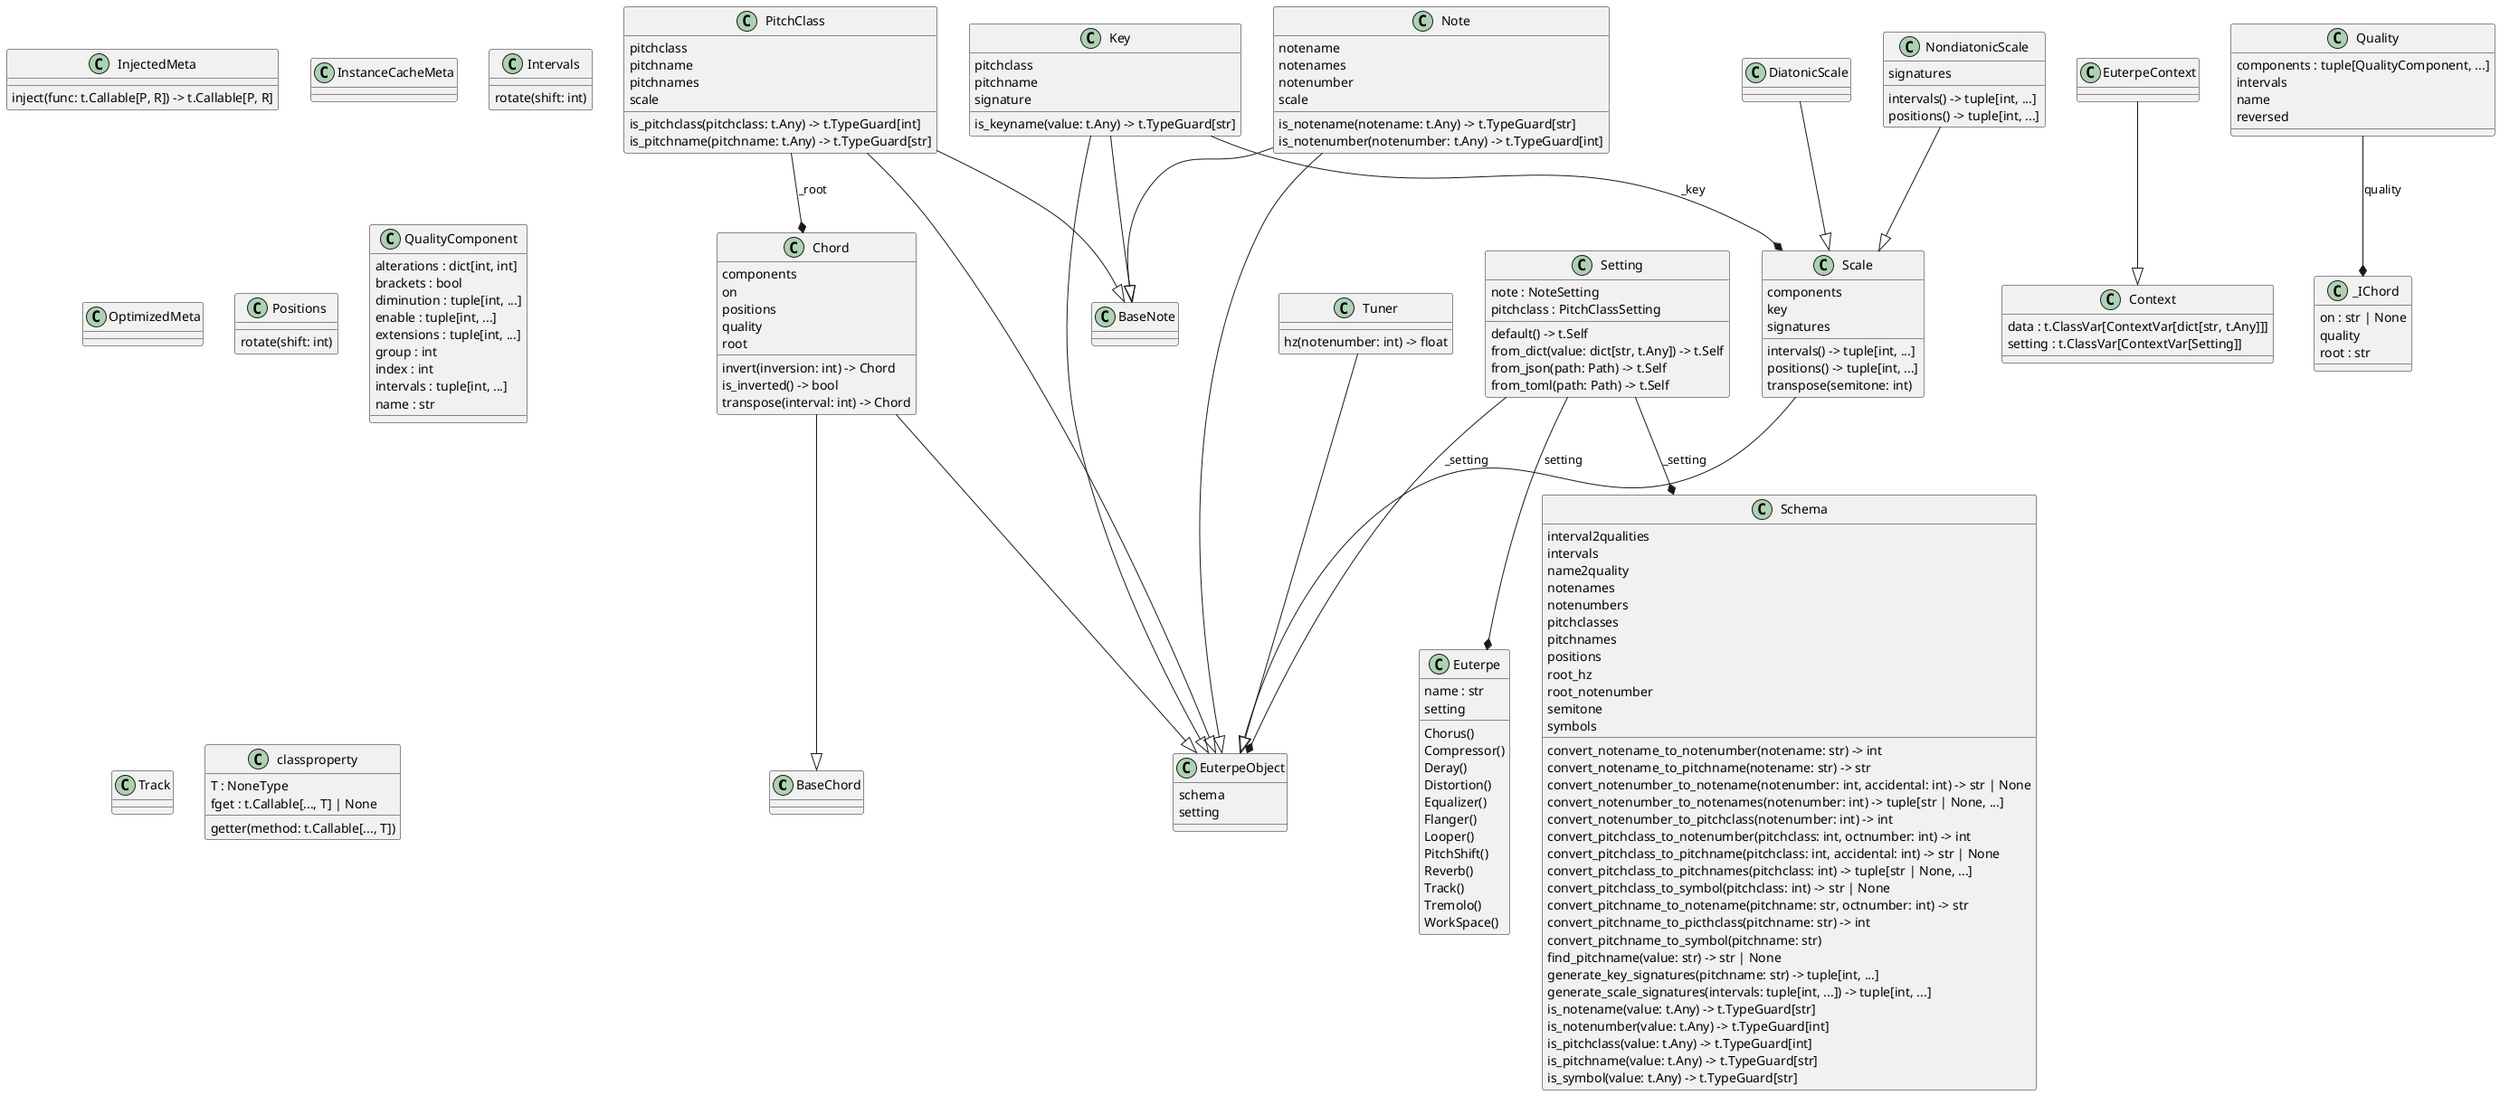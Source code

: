 @startuml classes
set namespaceSeparator none
class "BaseChord" as euterpe.chord._base.BaseChord {
}
class "BaseNote" as euterpe.note._base.BaseNote {
}
class "Chord" as euterpe.chord.chord.Chord {
  components
  on
  positions
  quality
  root
  invert(inversion: int) -> Chord
  is_inverted() -> bool
  transpose(interval: int) -> Chord
}
class "Context" as euterpe._core.framework.context.Context {
  data : t.ClassVar[ContextVar[dict[str, t.Any]]]
  setting : t.ClassVar[ContextVar[Setting]]
}
class "DiatonicScale" as euterpe.scale.diatonic.DiatonicScale {
}
class "Euterpe" as euterpe.utils.euterpe.Euterpe {
  name : str
  setting
  Chorus()
  Compressor()
  Deray()
  Distortion()
  Equalizer()
  Flanger()
  Looper()
  PitchShift()
  Reverb()
  Track()
  Tremolo()
  WorkSpace()
}
class "EuterpeContext" as euterpe.utils.context.EuterpeContext {
}
class "EuterpeObject" as euterpe._core.object.EuterpeObject {
  schema
  setting
}
class "InjectedMeta" as euterpe._core.framework.inject.InjectedMeta {
  inject(func: t.Callable[P, R]) -> t.Callable[P, R]
}
class "InstanceCacheMeta" as euterpe._core.framework.instancecache.InstanceCacheMeta {
}
class "Intervals" as euterpe._core.utils.interval.Intervals {
  rotate(shift: int)
}
class "Key" as euterpe.note.key.Key {
  pitchclass
  pitchname
  signature
  is_keyname(value: t.Any) -> t.TypeGuard[str]
}
class "NondiatonicScale" as euterpe.scale.diatonic.NondiatonicScale {
  signatures
  intervals() -> tuple[int, ...]
  positions() -> tuple[int, ...]
}
class "Note" as euterpe.note.note.Note {
  notename
  notenames
  notenumber
  scale
  is_notename(notename: t.Any) -> t.TypeGuard[str]
  is_notenumber(notenumber: t.Any) -> t.TypeGuard[int]
}
class "OptimizedMeta" as euterpe._core.framework.optimize.OptimizedMeta {
}
class "PitchClass" as euterpe.note.pitchclass.PitchClass {
  pitchclass
  pitchname
  pitchnames
  scale
  is_pitchclass(pitchclass: t.Any) -> t.TypeGuard[int]
  is_pitchname(pitchname: t.Any) -> t.TypeGuard[str]
}
class "Positions" as euterpe._core.utils.interval.Positions {
  rotate(shift: int)
}
class "Quality" as euterpe.chord.quality.Quality {
  components : tuple[QualityComponent, ...]
  intervals
  name
  reversed
}
class "QualityComponent" as euterpe.chord.quality.QualityComponent {
  alterations : dict[int, int]
  brackets : bool
  diminution : tuple[int, ...]
  enable : tuple[int, ...]
  extensions : tuple[int, ...]
  group : int
  index : int
  intervals : tuple[int, ...]
  name : str
}
class "Scale" as euterpe.scale.scale.Scale {
  components
  key
  signatures
  intervals() -> tuple[int, ...]
  positions() -> tuple[int, ...]
  transpose(semitone: int)
}
class "Schema" as euterpe._core.schema.Schema {
  interval2qualities
  intervals
  name2quality
  notenames
  notenumbers
  pitchclasses
  pitchnames
  positions
  root_hz
  root_notenumber
  semitone
  symbols
  convert_notename_to_notenumber(notename: str) -> int
  convert_notename_to_pitchname(notename: str) -> str
  convert_notenumber_to_notename(notenumber: int, accidental: int) -> str | None
  convert_notenumber_to_notenames(notenumber: int) -> tuple[str | None, ...]
  convert_notenumber_to_pitchclass(notenumber: int) -> int
  convert_pitchclass_to_notenumber(pitchclass: int, octnumber: int) -> int
  convert_pitchclass_to_pitchname(pitchclass: int, accidental: int) -> str | None
  convert_pitchclass_to_pitchnames(pitchclass: int) -> tuple[str | None, ...]
  convert_pitchclass_to_symbol(pitchclass: int) -> str | None
  convert_pitchname_to_notename(pitchname: str, octnumber: int) -> str
  convert_pitchname_to_picthclass(pitchname: str) -> int
  convert_pitchname_to_symbol(pitchname: str)
  find_pitchname(value: str) -> str | None
  generate_key_signatures(pitchname: str) -> tuple[int, ...]
  generate_scale_signatures(intervals: tuple[int, ...]) -> tuple[int, ...]
  is_notename(value: t.Any) -> t.TypeGuard[str]
  is_notenumber(value: t.Any) -> t.TypeGuard[int]
  is_pitchclass(value: t.Any) -> t.TypeGuard[int]
  is_pitchname(value: t.Any) -> t.TypeGuard[str]
  is_symbol(value: t.Any) -> t.TypeGuard[str]
}
class "Setting" as euterpe._core.setting.Setting {
  note : NoteSetting
  pitchclass : PitchClassSetting
  default() -> t.Self
  from_dict(value: dict[str, t.Any]) -> t.Self
  from_json(path: Path) -> t.Self
  from_toml(path: Path) -> t.Self
}
class "Track" as euterpe.utils.track.Track {
}
class "Tuner" as euterpe.tuner.tuner.Tuner {
  hz(notenumber: int) -> float
}
class "_IChord" as euterpe.chord.chord._IChord {
  on : str | None
  quality
  root : str
}
class "classproperty" as euterpe._core.utils.decorators.classproperty {
  T : NoneType
  fget : t.Callable[..., T] | None
  getter(method: t.Callable[..., T])
}
euterpe.chord.chord.Chord --|> euterpe._core.object.EuterpeObject
euterpe.chord.chord.Chord --|> euterpe.chord._base.BaseChord
euterpe.note.key.Key --|> euterpe._core.object.EuterpeObject
euterpe.note.key.Key --|> euterpe.note._base.BaseNote
euterpe.note.note.Note --|> euterpe._core.object.EuterpeObject
euterpe.note.note.Note --|> euterpe.note._base.BaseNote
euterpe.note.pitchclass.PitchClass --|> euterpe._core.object.EuterpeObject
euterpe.note.pitchclass.PitchClass --|> euterpe.note._base.BaseNote
euterpe.scale.diatonic.DiatonicScale --|> euterpe.scale.scale.Scale
euterpe.scale.diatonic.NondiatonicScale --|> euterpe.scale.scale.Scale
euterpe.scale.scale.Scale --|> euterpe._core.object.EuterpeObject
euterpe.tuner.tuner.Tuner --|> euterpe._core.object.EuterpeObject
euterpe.utils.context.EuterpeContext --|> euterpe._core.framework.context.Context
euterpe._core.setting.Setting --* euterpe._core.object.EuterpeObject : _setting
euterpe._core.setting.Setting --* euterpe._core.schema.Schema : _setting
euterpe._core.setting.Setting --* euterpe.utils.euterpe.Euterpe : setting
euterpe.chord.quality.Quality --* euterpe.chord.chord._IChord : quality
euterpe.note.key.Key --* euterpe.scale.scale.Scale : _key
euterpe.note.pitchclass.PitchClass --* euterpe.chord.chord.Chord : _root
@enduml

